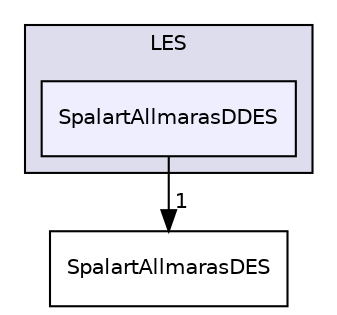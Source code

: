 digraph "src/TurbulenceModels/turbulenceModels/LES/SpalartAllmarasDDES" {
  bgcolor=transparent;
  compound=true
  node [ fontsize="10", fontname="Helvetica"];
  edge [ labelfontsize="10", labelfontname="Helvetica"];
  subgraph clusterdir_9fc1e48ca755258281286cef4f8e0bec {
    graph [ bgcolor="#ddddee", pencolor="black", label="LES" fontname="Helvetica", fontsize="10", URL="dir_9fc1e48ca755258281286cef4f8e0bec.html"]
  dir_8d64b397f446af034e1697d0934ef00c [shape=box, label="SpalartAllmarasDDES", style="filled", fillcolor="#eeeeff", pencolor="black", URL="dir_8d64b397f446af034e1697d0934ef00c.html"];
  }
  dir_ec1688ff5b3cdb5a7c7ea85a4e83bdbd [shape=box label="SpalartAllmarasDES" URL="dir_ec1688ff5b3cdb5a7c7ea85a4e83bdbd.html"];
  dir_8d64b397f446af034e1697d0934ef00c->dir_ec1688ff5b3cdb5a7c7ea85a4e83bdbd [headlabel="1", labeldistance=1.5 headhref="dir_003088_003089.html"];
}
